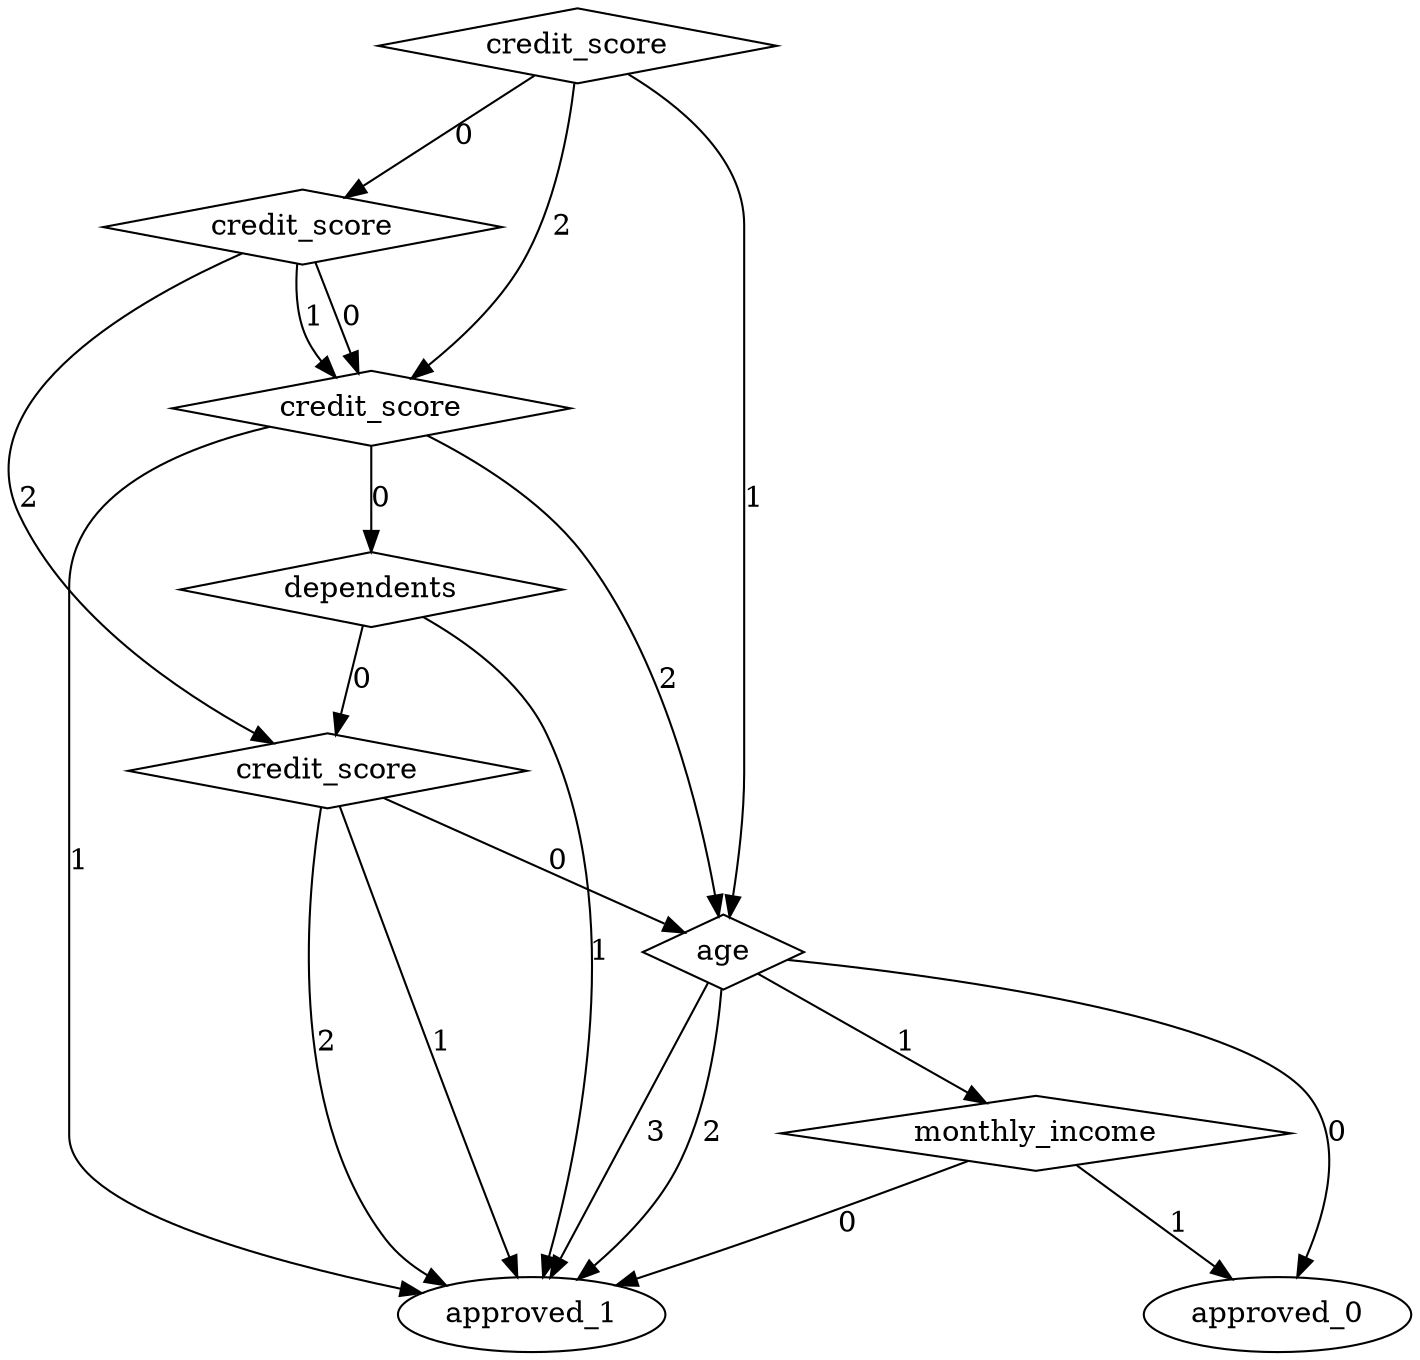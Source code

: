 digraph {
node [label=approved_0,style=""] approved_0
node [label=approved_1,style=""] approved_1
node [label=approved_1,style=""] approved_1
node [label=approved_1,style=""] approved_1
node [label=approved_0,style=""] approved_0
node [label=approved_1,style=""] approved_1
node [label=approved_1,style=""] approved_1
node [label=approved_1,style=""] approved_1
node [label=approved_1,style=""] approved_1
node [label=monthly_income,shape="diamond",style=""] 6
node [label=age,shape="diamond",style=""] 5
node [label=credit_score,shape="diamond",style=""] 4
node [label=dependents,shape="diamond",style=""] 3
node [label=credit_score,shape="diamond",style=""] 2
node [label=credit_score,shape="diamond",style=""] 1
node [label=credit_score,shape="diamond",style=""] 0

6 -> approved_0 [label="1"]
6 -> approved_1 [label="0"]
5 -> approved_1 [label="3"]
5 -> approved_1 [label="2"]
5 -> 6 [label="1"]
5 -> approved_0 [label="0"]
4 -> approved_1 [label="2"]
4 -> approved_1 [label="1"]
4 -> 5 [label="0"]
3 -> approved_1 [label="1"]
3 -> 4 [label="0"]
2 -> 5 [label="2"]
2 -> approved_1 [label="1"]
2 -> 3 [label="0"]
1 -> 4 [label="2"]
1 -> 2 [label="1"]
1 -> 2 [label="0"]
0 -> 2 [label="2"]
0 -> 5 [label="1"]
0 -> 1 [label="0"]
}